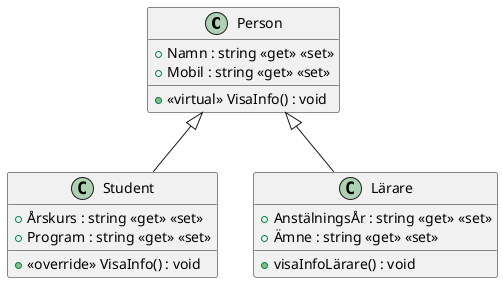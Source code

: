 @startuml
class Person {
    + Namn : string <<get>> <<set>>
    + Mobil : string <<get>> <<set>>
    + <<virtual>> VisaInfo() : void
}
class Student {
    + Årskurs : string <<get>> <<set>>
    + Program : string <<get>> <<set>>
    + <<override>> VisaInfo() : void
}
class Lärare {
    + AnstälningsÅr : string <<get>> <<set>>
    + Ämne : string <<get>> <<set>>
    + visaInfoLärare() : void
}

Person <|-- Student
Person <|-- Lärare
@enduml
